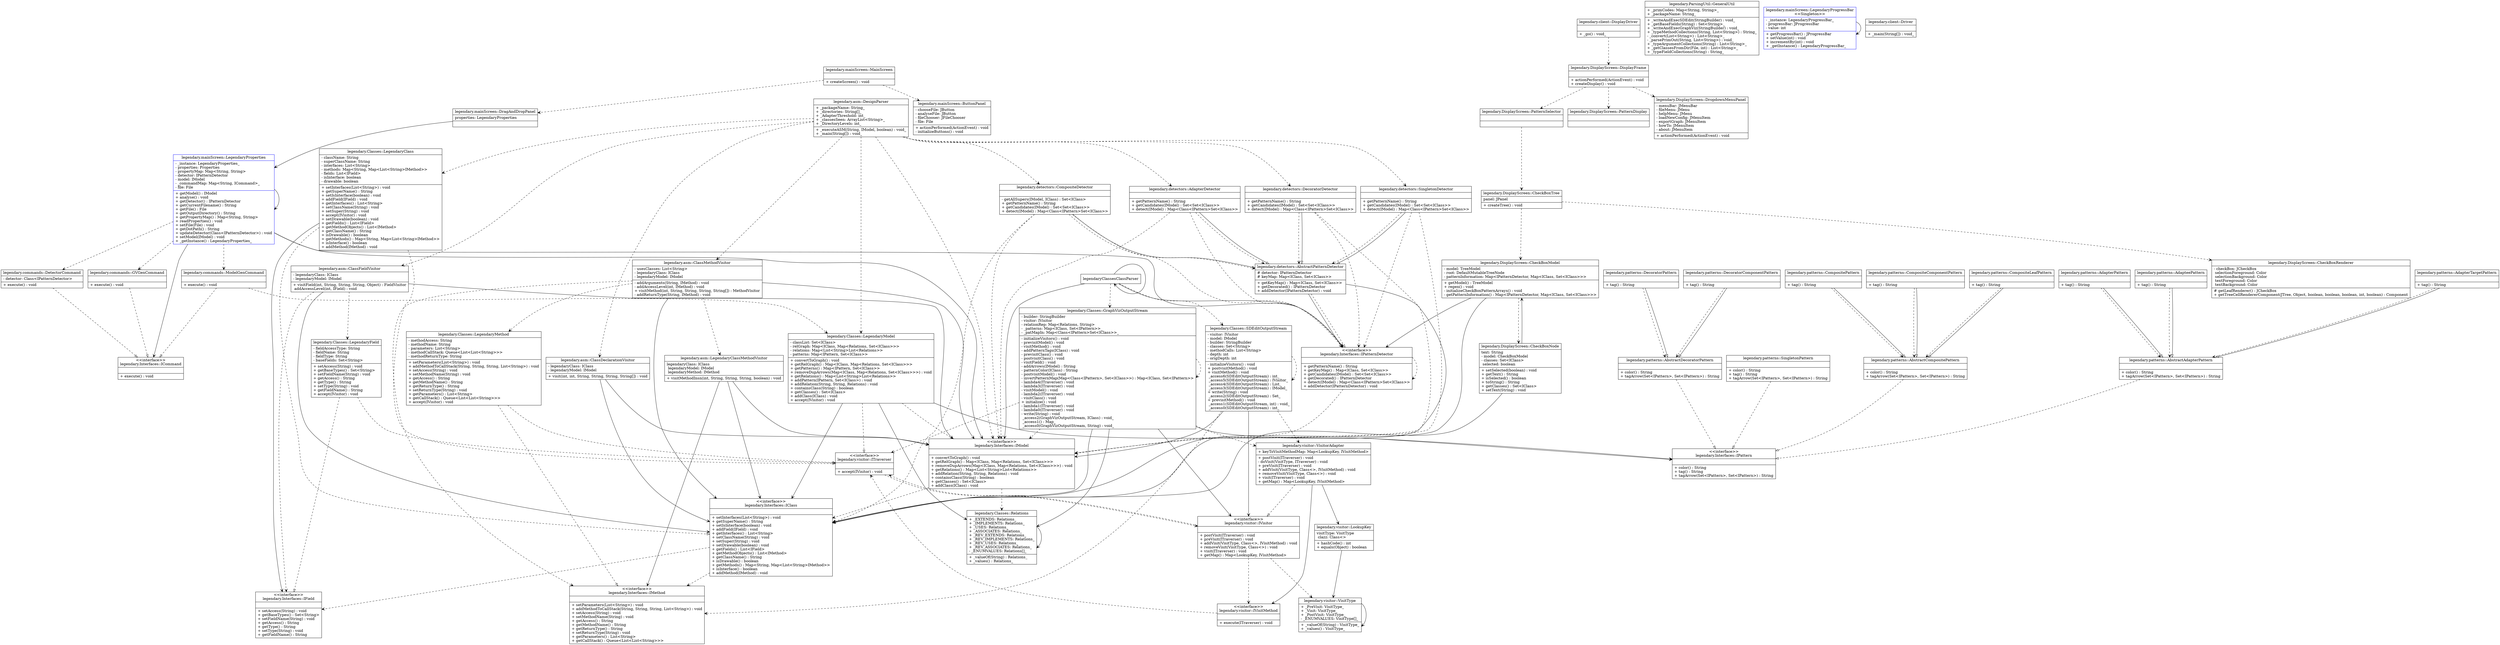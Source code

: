 digraph G{
	node [shape = "record"]
legendaryClassesLegendaryClass [
	label = "{legendary.Classes::LegendaryClass|
	- className: String\l
	- superClassName: String\l
	- interfaces: List\<String\>\l
	- methods: Map\<String, Map\<List\<String\>IMethod\>\>\l
	- fields: List\<IField\>\l
	- isInterface: boolean\l
	- drawable: boolean\l
	|
	+ setInterfaces(List\<String\>) : void\l
	+ getSuperName() : String\l
	+ setIsInterface(boolean) : void\l
	+ addField(IField) : void\l
	+ getInterfaces() : List\<String\>\l
	+ setClassName(String) : void\l
	+ setSuper(String) : void\l
	+ accept(IVisitor) : void\l
	+ setDrawable(boolean) : void\l
	+ getFields() : List\<IField\>\l
	+ getMethodObjects() : List\<IMethod\>\l
	+ getClassName() : String\l
	+ isDrawable() : boolean\l
	+ getMethods() : Map\<String, Map\<List\<String\>IMethod\>\>\l
	+ isInterface() : boolean\l
	+ addMethod(IMethod) : void\l
	}"
	]
legendarycommandsGVGenCommand [
	label = "{legendary.commands::GVGenCommand|
	|
	+ execute() : void\l
	}"
	]
legendaryasmClassMethodVisitor [
	label = "{legendary.asm::ClassMethodVisitor|
	- usesClasses: List\<String\>\l
	- legendaryClass: IClass\l
	- legendaryModel: IModel\l
	|
	- addArguments(String, IMethod) : void\l
	- addAccessLevel(int, IMethod) : void\l
	+ visitMethod(int, String, String, String, String[]) : MethodVisitor\l
	- addReturnType(String, IMethod) : void\l
	}"
	]
legendaryClassesGraphVizOutputStream [
	label = "{legendary.Classes::GraphVizOutputStream|
	- builder: StringBuilder\l
	- visitor: IVisitor\l
	- relationRep: Map\<Relations, String\>\l
	- _patterns: Map\<IClass, Set\<IPattern\>\>_\l
	- _patMapIn: Map\<Class\<IPattern\>Set\<IClass\>\>_\l
	|
	- initializeVisitors() : void\l
	- previsitModel() : void\l
	- visitMethod() : void\l
	- addPatternTags(IClass) : void\l
	- previsitClass() : void\l
	- postvisitClass() : void\l
	- visitField() : void\l
	- addArrows(IModel) : String\l
	- patternColor(IClass) : String\l
	- postvisitModel() : void\l
	- invertPatternMap(Map\<Class\<IPattern\>, Set\<IClass\>\>) : Map\<IClass, Set\<IPattern\>\>\l
	- lambda4(ITraverser) : void\l
	- lambda3(ITraverser) : void\l
	- visitModel() : void\l
	- lambda2(ITraverser) : void\l
	- visitClass() : void\l
	+ initialize() : void\l
	- lambda1(ITraverser) : void\l
	- lambda0(ITraverser) : void\l
	- write(String) : void\l
	 _access2(GraphVizOutputStream, IClass) : void_\l
	 _access1() : Map_\l
	 _access0(GraphVizOutputStream, String) : void_\l
	}"
	]
legendaryvisitorITraverser [
	label = "{\<\<interface\>\>\nlegendary.visitor::ITraverser|
	|
	+ accept(IVisitor) : void\l
	}"
	]
legendarymainScreenLegendaryProperties [
	label = "{legendary.mainScreen::LegendaryProperties\n\<\<Singleton\>\>|
	- _instance: LegendaryProperties_\l
	- properties: Properties\l
	- propertyMap: Map\<String, String\>\l
	- detector: IPatternDetector\l
	- model: IModel\l
	- _commandMap: Map\<String, ICommand\>_\l
	- file: File\l
	|
	+ getModel() : IModel\l
	+ analyse() : void\l
	+ getDetector() : IPatternDetector\l
	+ getCurrentFilename() : String\l
	+ getFile() : File\l
	+ getOutputDirectory() : String\l
	+ getPropertyMap() : Map\<String, String\>\l
	+ readProperties() : void\l
	+ setFile(File) : void\l
	+ getDotPath() : String\l
	+ updateDetector(Class\<IPatternDetector\>) : void\l
	+ setModel(IModel) : void\l
	+ _getInstance() : LegendaryProperties_\l
	}"
	color = blue]
legendaryDisplayScreenPatternDisplay [
	label = "{legendary.DisplayScreen::PatternDisplay|
	|
	}"
	]
legendaryInterfacesIPatternDetector [
	label = "{\<\<interface\>\>\nlegendary.Interfaces::IPatternDetector|
	|
	+ getPatternName() : String\l
	+ getKeyMap() : Map\<IClass, Set\<IClass\>\>\l
	+ getCandidates(IModel) : Set\<Set\<IClass\>\>\l
	+ getDecorated() : IPatternDetector\l
	+ detect(IModel) : Map\<Class\<IPattern\>Set\<IClass\>\>\l
	+ addDetector(IPatternDetector) : void\l
	}"
	]
legendaryClassesLegendaryMethod [
	label = "{legendary.Classes::LegendaryMethod|
	- methodAccess: String\l
	- methodName: String\l
	- parameters: List\<String\>\l
	- methodCallStack: Queue\<List\<List\<String\>\>\>\l
	- methodReturnType: String\l
	|
	+ setParameters(List\<String\>) : void\l
	+ addMethodToCallStack(String, String, String, List\<String\>) : void\l
	+ setAccess(String) : void\l
	+ setMethodName(String) : void\l
	+ getAccess() : String\l
	+ getMethodName() : String\l
	+ getReturnType() : String\l
	+ setReturnType(String) : void\l
	+ getParameters() : List\<String\>\l
	+ getCallStack() : Queue\<List\<List\<String\>\>\>\l
	+ accept(IVisitor) : void\l
	}"
	]
legendaryInterfacesIModel [
	label = "{\<\<interface\>\>\nlegendary.Interfaces::IModel|
	|
	+ convertToGraph() : void\l
	+ getRelGraph() : Map\<IClass, Map\<Relations, Set\<IClass\>\>\>\l
	+ removeDupArrows(Map\<IClass, Map\<Relations, Set\<IClass\>\>\>) : void\l
	+ getRelations() : Map\<List\<String\>List\<Relations\>\>\l
	+ addRelation(String, String, Relations) : void\l
	+ containsClass(String) : boolean\l
	+ getClasses() : Set\<IClass\>\l
	+ addClass(IClass) : void\l
	}"
	]
legendaryInterfacesIMethod [
	label = "{\<\<interface\>\>\nlegendary.Interfaces::IMethod|
	|
	+ setParameters(List\<String\>) : void\l
	+ addMethodToCallStack(String, String, String, List\<String\>) : void\l
	+ setAccess(String) : void\l
	+ setMethodName(String) : void\l
	+ getAccess() : String\l
	+ getMethodName() : String\l
	+ getReturnType() : String\l
	+ setReturnType(String) : void\l
	+ getParameters() : List\<String\>\l
	+ getCallStack() : Queue\<List\<List\<String\>\>\>\l
	}"
	]
legendaryDisplayScreenDisplayFrame [
	label = "{legendary.DisplayScreen::DisplayFrame|
	|
	+ actionPerformed(ActionEvent) : void\l
	+ createDisplay() : void\l
	}"
	]
legendaryParsingUtilGeneralUtil [
	label = "{legendary.ParsingUtil::GeneralUtil|
	+ _primCodes: Map\<String, String\>_\l
	+ _packageName: String_\l
	|
	+ _writeAndExecSDEdit(StringBuilder) : void_\l
	+ _getBaseFields(String) : Set\<String\>_\l
	+ _writeAndExecGraphViz(StringBuilder) : void_\l
	+ _typeMethodCollections(String, List\<String\>) : String_\l
	- _convert(List\<String\>) : List\<String\>_\l
	- _parsePrimOut(String, List\<String\>) : void_\l
	+ _typeArgumentCollections(String) : List\<String\>_\l
	+ _getClassesFromDir(File, int) : List\<String\>_\l
	+ _typeFieldCollections(String) : String_\l
	}"
	]
legendaryvisitorITraverser [
	label = "{\<\<interface\>\>\nlegendary.visitor::ITraverser|
	|
	+ accept(IVisitor) : void\l
	}"
	]
legendaryClassesLegendaryField [
	label = "{legendary.Classes::LegendaryField|
	- fieldAccessType: String\l
	- fieldName: String\l
	- fieldType: String\l
	- baseFields: Set\<String\>\l
	|
	+ setAccess(String) : void\l
	+ getBaseTypes() : Set\<String\>\l
	+ setFieldName(String) : void\l
	+ getAccess() : String\l
	+ getType() : String\l
	+ setType(String) : void\l
	+ getFieldName() : String\l
	+ accept(IVisitor) : void\l
	}"
	]
legendaryInterfacesIClass [
	label = "{\<\<interface\>\>\nlegendary.Interfaces::IClass|
	|
	+ setInterfaces(List\<String\>) : void\l
	+ getSuperName() : String\l
	+ setIsInterface(boolean) : void\l
	+ addField(IField) : void\l
	+ getInterfaces() : List\<String\>\l
	+ setClassName(String) : void\l
	+ setSuper(String) : void\l
	+ setDrawable(boolean) : void\l
	+ getFields() : List\<IField\>\l
	+ getMethodObjects() : List\<IMethod\>\l
	+ getClassName() : String\l
	+ isDrawable() : boolean\l
	+ getMethods() : Map\<String, Map\<List\<String\>IMethod\>\>\l
	+ isInterface() : boolean\l
	+ addMethod(IMethod) : void\l
	}"
	]
legendaryvisitorIVisitor [
	label = "{\<\<interface\>\>\nlegendary.visitor::IVisitor|
	|
	+ postVisit(ITraverser) : void\l
	+ preVisit(ITraverser) : void\l
	+ addVisit(VisitType, Class\<\>, IVisitMethod) : void\l
	+ removeVisit(VisitType, Class\<\>) : void\l
	+ visit(ITraverser) : void\l
	+ getMap() : Map\<LookupKey, IVisitMethod\>\l
	}"
	]
legendaryvisitorVisitType [
	label = "{legendary.visitor::VisitType|
	+ _PreVisit: VisitType_\l
	+ _Visit: VisitType_\l
	+ _PostVisit: VisitType_\l
	- _ENUMVALUES: VisitType[]_\l
	|
	+ _valueOf(String) : VisitType_\l
	+ _values() : VisitType_\l
	}"
	]
legendaryvisitorLookupKey [
	label = "{legendary.visitor::LookupKey|
	 visitType: VisitType\l
	 clazz: Class\<\>\l
	|
	+ hashCode() : int\l
	+ equals(Object) : boolean\l
	}"
	]
legendaryInterfacesIClass [
	label = "{\<\<interface\>\>\nlegendary.Interfaces::IClass|
	|
	+ setInterfaces(List\<String\>) : void\l
	+ getSuperName() : String\l
	+ setIsInterface(boolean) : void\l
	+ addField(IField) : void\l
	+ getInterfaces() : List\<String\>\l
	+ setClassName(String) : void\l
	+ setSuper(String) : void\l
	+ setDrawable(boolean) : void\l
	+ getFields() : List\<IField\>\l
	+ getMethodObjects() : List\<IMethod\>\l
	+ getClassName() : String\l
	+ isDrawable() : boolean\l
	+ getMethods() : Map\<String, Map\<List\<String\>IMethod\>\>\l
	+ isInterface() : boolean\l
	+ addMethod(IMethod) : void\l
	}"
	]
legendaryvisitorITraverser [
	label = "{\<\<interface\>\>\nlegendary.visitor::ITraverser|
	|
	+ accept(IVisitor) : void\l
	}"
	]
legendarymainScreenButtonPanel [
	label = "{legendary.mainScreen::ButtonPanel|
	- chooseFile: JButton\l
	- analyseFile: JButton\l
	- fileChooser: JFileChooser\l
	- file: File\l
	|
	+ actionPerformed(ActionEvent) : void\l
	- initializeButtons() : void\l
	}"
	]
legendaryInterfacesIMethod [
	label = "{\<\<interface\>\>\nlegendary.Interfaces::IMethod|
	|
	+ setParameters(List\<String\>) : void\l
	+ addMethodToCallStack(String, String, String, List\<String\>) : void\l
	+ setAccess(String) : void\l
	+ setMethodName(String) : void\l
	+ getAccess() : String\l
	+ getMethodName() : String\l
	+ getReturnType() : String\l
	+ setReturnType(String) : void\l
	+ getParameters() : List\<String\>\l
	+ getCallStack() : Queue\<List\<List\<String\>\>\>\l
	}"
	]
legendarydetectorsCompositeDetector [
	label = "{legendary.detectors::CompositeDetector|
	|
	- getAllSupers(IModel, IClass) : Set\<IClass\>\l
	+ getPatternName() : String\l
	+ getCandidates(IModel) : Set\<Set\<IClass\>\>\l
	+ detect(IModel) : Map\<Class\<IPattern\>Set\<IClass\>\>\l
	}"
	]
legendarypatternsDecoratorComponentPattern [
	label = "{legendary.patterns::DecoratorComponentPattern|
	|
	+ tag() : String\l
	}"
	]
legendarymainScreenDragAndDropPanel [
	label = "{legendary.mainScreen::DragAndDropPanel|
	 properties: LegendaryProperties\l
	|
	}"
	]
legendaryClassesLegendaryModel [
	label = "{legendary.Classes::LegendaryModel|
	- classList: Set\<IClass\>\l
	- relGraph: Map\<IClass, Map\<Relations, Set\<IClass\>\>\>\l
	- relations: Map\<List\<String\>List\<Relations\>\>\l
	- patterns: Map\<IPattern, Set\<IClass\>\>\l
	|
	+ convertToGraph() : void\l
	+ getRelGraph() : Map\<IClass, Map\<Relations, Set\<IClass\>\>\>\l
	+ getPatterns() : Map\<IPattern, Set\<IClass\>\>\l
	+ removeDupArrows(Map\<IClass, Map\<Relations, Set\<IClass\>\>\>) : void\l
	+ getRelations() : Map\<List\<String\>List\<Relations\>\>\l
	+ addPattern(IPattern, Set\<IClass\>) : void\l
	+ addRelation(String, String, Relations) : void\l
	+ containsClass(String) : boolean\l
	+ getClasses() : Set\<IClass\>\l
	+ addClass(IClass) : void\l
	+ accept(IVisitor) : void\l
	}"
	]
legendarymainScreenLegendaryProgressBar [
	label = "{legendary.mainScreen::LegendaryProgressBar\n\<\<Singleton\>\>|
	- _instance: LegendaryProgressBar_\l
	- progressBar: JProgressBar\l
	- value: int\l
	|
	+ getProgressBar() : JProgressBar\l
	+ setValue(int) : void\l
	+ incrementBy(int) : void\l
	+ _getInstance() : LegendaryProgressBar_\l
	}"
	color = blue]
legendaryInterfacesIPattern [
	label = "{\<\<interface\>\>\nlegendary.Interfaces::IPattern|
	|
	+ color() : String\l
	+ tag() : String\l
	+ tagArrow(Set\<IPattern\>, Set\<IPattern\>) : String\l
	}"
	]
legendarypatternsCompositeComponentPattern [
	label = "{legendary.patterns::CompositeComponentPattern|
	|
	+ tag() : String\l
	}"
	]
legendaryClassesRelations [
	label = "{legendary.Classes::Relations|
	+ _EXTENDS: Relations_\l
	+ _IMPLEMENTS: Relations_\l
	+ _USES: Relations_\l
	+ _ASSOCIATES: Relations_\l
	+ _REV_EXTENDS: Relations_\l
	+ _REV_IMPLEMENTS: Relations_\l
	+ _REV_USES: Relations_\l
	+ _REV_ASSOCIATES: Relations_\l
	- _ENUMVALUES: Relations[]_\l
	|
	+ _valueOf(String) : Relations_\l
	+ _values() : Relations_\l
	}"
	]
legendaryasmClassDeclarationVisitor [
	label = "{legendary.asm::ClassDeclarationVisitor|
	- legendaryClass: IClass\l
	- legendaryModel: IModel\l
	|
	+ visit(int, int, String, String, String, String[]) : void\l
	}"
	]
legendarydetectorsAdapterDetector [
	label = "{legendary.detectors::AdapterDetector|
	|
	+ getPatternName() : String\l
	+ getCandidates(IModel) : Set\<Set\<IClass\>\>\l
	+ detect(IModel) : Map\<Class\<IPattern\>Set\<IClass\>\>\l
	}"
	]
legendaryInterfacesIPatternDetector [
	label = "{\<\<interface\>\>\nlegendary.Interfaces::IPatternDetector|
	|
	+ getPatternName() : String\l
	+ getKeyMap() : Map\<IClass, Set\<IClass\>\>\l
	+ getCandidates(IModel) : Set\<Set\<IClass\>\>\l
	+ getDecorated() : IPatternDetector\l
	+ detect(IModel) : Map\<Class\<IPattern\>Set\<IClass\>\>\l
	+ addDetector(IPatternDetector) : void\l
	}"
	]
legendaryvisitorIVisitor [
	label = "{\<\<interface\>\>\nlegendary.visitor::IVisitor|
	|
	+ postVisit(ITraverser) : void\l
	+ preVisit(ITraverser) : void\l
	+ addVisit(VisitType, Class\<\>, IVisitMethod) : void\l
	+ removeVisit(VisitType, Class\<\>) : void\l
	+ visit(ITraverser) : void\l
	+ getMap() : Map\<LookupKey, IVisitMethod\>\l
	}"
	]
legendaryInterfacesIPatternDetector [
	label = "{\<\<interface\>\>\nlegendary.Interfaces::IPatternDetector|
	|
	+ getPatternName() : String\l
	+ getKeyMap() : Map\<IClass, Set\<IClass\>\>\l
	+ getCandidates(IModel) : Set\<Set\<IClass\>\>\l
	+ getDecorated() : IPatternDetector\l
	+ detect(IModel) : Map\<Class\<IPattern\>Set\<IClass\>\>\l
	+ addDetector(IPatternDetector) : void\l
	}"
	]
legendarypatternsCompositeLeafPattern [
	label = "{legendary.patterns::CompositeLeafPattern|
	|
	+ tag() : String\l
	}"
	]
legendarypatternsAdapteePattern [
	label = "{legendary.patterns::AdapteePattern|
	|
	+ tag() : String\l
	}"
	]
legendaryInterfacesIField [
	label = "{\<\<interface\>\>\nlegendary.Interfaces::IField|
	|
	+ setAccess(String) : void\l
	+ getBaseTypes() : Set\<String\>\l
	+ setFieldName(String) : void\l
	+ getAccess() : String\l
	+ getType() : String\l
	+ setType(String) : void\l
	+ getFieldName() : String\l
	}"
	]
legendaryvisitorITraverser [
	label = "{\<\<interface\>\>\nlegendary.visitor::ITraverser|
	|
	+ accept(IVisitor) : void\l
	}"
	]
legendaryInterfacesIClass [
	label = "{\<\<interface\>\>\nlegendary.Interfaces::IClass|
	|
	+ setInterfaces(List\<String\>) : void\l
	+ getSuperName() : String\l
	+ setIsInterface(boolean) : void\l
	+ addField(IField) : void\l
	+ getInterfaces() : List\<String\>\l
	+ setClassName(String) : void\l
	+ setSuper(String) : void\l
	+ setDrawable(boolean) : void\l
	+ getFields() : List\<IField\>\l
	+ getMethodObjects() : List\<IMethod\>\l
	+ getClassName() : String\l
	+ isDrawable() : boolean\l
	+ getMethods() : Map\<String, Map\<List\<String\>IMethod\>\>\l
	+ isInterface() : boolean\l
	+ addMethod(IMethod) : void\l
	}"
	]
legendaryInterfacesIPattern [
	label = "{\<\<interface\>\>\nlegendary.Interfaces::IPattern|
	|
	+ color() : String\l
	+ tag() : String\l
	+ tagArrow(Set\<IPattern\>, Set\<IPattern\>) : String\l
	}"
	]
legendaryInterfacesIField [
	label = "{\<\<interface\>\>\nlegendary.Interfaces::IField|
	|
	+ setAccess(String) : void\l
	+ getBaseTypes() : Set\<String\>\l
	+ setFieldName(String) : void\l
	+ getAccess() : String\l
	+ getType() : String\l
	+ setType(String) : void\l
	+ getFieldName() : String\l
	}"
	]
legendarypatternsAdapterTargetPattern [
	label = "{legendary.patterns::AdapterTargetPattern|
	|
	+ tag() : String\l
	}"
	]
legendarypatternsAbstractDecoratorPattern [
	label = "{legendary.patterns::AbstractDecoratorPattern|
	|
	+ color() : String\l
	+ tagArrow(Set\<IPattern\>, Set\<IPattern\>) : String\l
	}"
	]
legendarycommandsModelGenCommand [
	label = "{legendary.commands::ModelGenCommand|
	|
	+ execute() : void\l
	}"
	]
legendarypatternsDecoratorPattern [
	label = "{legendary.patterns::DecoratorPattern|
	|
	+ tag() : String\l
	}"
	]
legendaryvisitorVisitType [
	label = "{legendary.visitor::VisitType|
	+ _PreVisit: VisitType_\l
	+ _Visit: VisitType_\l
	+ _PostVisit: VisitType_\l
	- _ENUMVALUES: VisitType[]_\l
	|
	+ _valueOf(String) : VisitType_\l
	+ _values() : VisitType_\l
	}"
	]
legendarycommandsDetectorCommand [
	label = "{legendary.commands::DetectorCommand|
	- detector: Class\<IPatternDetector\>\l
	|
	+ execute() : void\l
	}"
	]
legendaryInterfacesICommand [
	label = "{\<\<interface\>\>\nlegendary.Interfaces::ICommand|
	|
	+ execute() : void\l
	}"
	]
legendaryInterfacesIPattern [
	label = "{\<\<interface\>\>\nlegendary.Interfaces::IPattern|
	|
	+ color() : String\l
	+ tag() : String\l
	+ tagArrow(Set\<IPattern\>, Set\<IPattern\>) : String\l
	}"
	]
legendarypatternsCompositePattern [
	label = "{legendary.patterns::CompositePattern|
	|
	+ tag() : String\l
	}"
	]
legendarydetectorsDecoratorDetector [
	label = "{legendary.detectors::DecoratorDetector|
	|
	+ getPatternName() : String\l
	+ getCandidates(IModel) : Set\<Set\<IClass\>\>\l
	+ detect(IModel) : Map\<Class\<IPattern\>Set\<IClass\>\>\l
	}"
	]
legendarypatternsAbstractCompositePattern [
	label = "{legendary.patterns::AbstractCompositePattern|
	|
	+ color() : String\l
	+ tagArrow(Set\<IPattern\>, Set\<IPattern\>) : String\l
	}"
	]
legendaryInterfacesIModel [
	label = "{\<\<interface\>\>\nlegendary.Interfaces::IModel|
	|
	+ convertToGraph() : void\l
	+ getRelGraph() : Map\<IClass, Map\<Relations, Set\<IClass\>\>\>\l
	+ removeDupArrows(Map\<IClass, Map\<Relations, Set\<IClass\>\>\>) : void\l
	+ getRelations() : Map\<List\<String\>List\<Relations\>\>\l
	+ addRelation(String, String, Relations) : void\l
	+ containsClass(String) : boolean\l
	+ getClasses() : Set\<IClass\>\l
	+ addClass(IClass) : void\l
	}"
	]
legendaryDisplayScreenPatternSelector [
	label = "{legendary.DisplayScreen::PatternSelector|
	|
	}"
	]
legendaryInterfacesICommand [
	label = "{\<\<interface\>\>\nlegendary.Interfaces::ICommand|
	|
	+ execute() : void\l
	}"
	]
legendaryInterfacesICommand [
	label = "{\<\<interface\>\>\nlegendary.Interfaces::ICommand|
	|
	+ execute() : void\l
	}"
	]
legendaryDisplayScreenCheckBoxRenderer [
	label = "{legendary.DisplayScreen::CheckBoxRenderer|
	- checkBox: JCheckBox\l
	 selectionForeground: Color\l
	 selectionBackground: Color\l
	 textForeground: Color\l
	 textBackground: Color\l
	|
	# getLeafRenderer() : JCheckBox\l
	+ getTreeCellRendererComponent(JTree, Object, boolean, boolean, boolean, int, boolean) : Component\l
	}"
	]
legendaryasmDesignParser [
	label = "{legendary.asm::DesignParser|
	+ _packageName: String_\l
	+ _directories: String[]_\l
	+ _AdapterThreshold: int_\l
	+ _classesSeen: ArrayList\<String\>_\l
	+ _DirectoryLevels: int_\l
	|
	+ _executeASM(String, IModel, boolean) : void_\l
	+ _main(String[]) : void_\l
	}"
	]
legendaryclientDisplayDriver [
	label = "{legendary.client::DisplayDriver|
	|
	+ _go() : void_\l
	}"
	]
legendarydetectorsAbstractPatternDetector [
	label = "{legendary.detectors::AbstractPatternDetector|
	# detector: IPatternDetector\l
	# keyMap: Map\<IClass, Set\<IClass\>\>\l
	|
	+ getKeyMap() : Map\<IClass, Set\<IClass\>\>\l
	+ getDecorated() : IPatternDetector\l
	+ addDetector(IPatternDetector) : void\l
	}"
	]
legendaryInterfacesIModel [
	label = "{\<\<interface\>\>\nlegendary.Interfaces::IModel|
	|
	+ convertToGraph() : void\l
	+ getRelGraph() : Map\<IClass, Map\<Relations, Set\<IClass\>\>\>\l
	+ removeDupArrows(Map\<IClass, Map\<Relations, Set\<IClass\>\>\>) : void\l
	+ getRelations() : Map\<List\<String\>List\<Relations\>\>\l
	+ addRelation(String, String, Relations) : void\l
	+ containsClass(String) : boolean\l
	+ getClasses() : Set\<IClass\>\l
	+ addClass(IClass) : void\l
	}"
	]
legendaryDisplayScreenCheckBoxTree [
	label = "{legendary.DisplayScreen::CheckBoxTree|
	 panel: JPanel\l
	|
	+ createTree() : void\l
	}"
	]
legendaryDisplayScreenCheckBoxNode [
	label = "{legendary.DisplayScreen::CheckBoxNode|
	 text: String\l
	- model: CheckBoxModel\l
	- classes: Set\<IClass\>\l
	 selected: boolean\l
	|
	+ setSelected(boolean) : void\l
	+ getText() : String\l
	+ isSelected() : boolean\l
	+ toString() : String\l
	+ getClasses() : Set\<IClass\>\l
	+ setText(String) : void\l
	}"
	]
legendarymainScreenLegendaryProperties [
	label = "{legendary.mainScreen::LegendaryProperties|
	- _instance: LegendaryProperties_\l
	- properties: Properties\l
	- propertyMap: Map\<String, String\>\l
	- detector: IPatternDetector\l
	- model: IModel\l
	- _commandMap: Map\<String, ICommand\>_\l
	- file: File\l
	|
	+ getModel() : IModel\l
	+ analyse() : void\l
	+ getDetector() : IPatternDetector\l
	+ getCurrentFilename() : String\l
	+ getFile() : File\l
	+ getOutputDirectory() : String\l
	+ getPropertyMap() : Map\<String, String\>\l
	+ readProperties() : void\l
	+ setFile(File) : void\l
	+ getDotPath() : String\l
	+ updateDetector(Class\<IPatternDetector\>) : void\l
	+ setModel(IModel) : void\l
	+ _getInstance() : LegendaryProperties_\l
	}"
	]
legendarymainScreenMainScreen [
	label = "{legendary.mainScreen::MainScreen|
	|
	+ createScreen() : void\l
	}"
	]
legendaryvisitorIVisitor [
	label = "{\<\<interface\>\>\nlegendary.visitor::IVisitor|
	|
	+ postVisit(ITraverser) : void\l
	+ preVisit(ITraverser) : void\l
	+ addVisit(VisitType, Class\<\>, IVisitMethod) : void\l
	+ removeVisit(VisitType, Class\<\>) : void\l
	+ visit(ITraverser) : void\l
	+ getMap() : Map\<LookupKey, IVisitMethod\>\l
	}"
	]
legendaryclientDriver [
	label = "{legendary.client::Driver|
	|
	+ _main(String[]) : void_\l
	}"
	]
legendaryInterfacesICommand [
	label = "{\<\<interface\>\>\nlegendary.Interfaces::ICommand|
	|
	+ execute() : void\l
	}"
	]
legendarypatternsSingletonPattern [
	label = "{legendary.patterns::SingletonPattern|
	|
	+ color() : String\l
	+ tag() : String\l
	+ tagArrow(Set\<IPattern\>, Set\<IPattern\>) : String\l
	}"
	]
legendaryasmLegendaryClassMethodVisitor [
	label = "{legendary.asm::LegendaryClassMethodVisitor|
	 legendaryClass: IClass\l
	 legendaryModel: IModel\l
	 legendaryMethod: IMethod\l
	|
	+ visitMethodInsn(int, String, String, String, boolean) : void\l
	}"
	]
legendaryClassesSDEditOutputStream [
	label = "{legendary.Classes::SDEditOutputStream|
	- visitor: IVisitor\l
	- model: IModel\l
	- builder: StringBuilder\l
	- classes: Set\<String\>\l
	- methodCalls: List\<String\>\l
	- depth: int\l
	- origDepth: int\l
	|
	- initializeVisitors() : void\l
	+ postvisitMethod() : void\l
	+ visitMethod() : void\l
	 _access6(SDEditOutputStream) : int_\l
	 _access5(SDEditOutputStream) : IVisitor_\l
	 _access4(SDEditOutputStream) : List_\l
	 _access3(SDEditOutputStream) : IModel_\l
	+ write(String) : void\l
	 _access2(SDEditOutputStream) : Set_\l
	+ previsitMethod() : void\l
	 _access1(SDEditOutputStream, int) : void_\l
	 _access0(SDEditOutputStream) : int_\l
	}"
	]
legendarypatternsAdapterPattern [
	label = "{legendary.patterns::AdapterPattern|
	|
	+ tag() : String\l
	}"
	]
legendaryvisitorVisitorAdapter [
	label = "{legendary.visitor::VisitorAdapter|
	+ keyToVisitMethodMap: Map\<LookupKey, IVisitMethod\>\l
	|
	+ postVisit(ITraverser) : void\l
	- doVisit(VisitType, ITraverser) : void\l
	+ preVisit(ITraverser) : void\l
	+ addVisit(VisitType, Class\<\>, IVisitMethod) : void\l
	+ removeVisit(VisitType, Class\<\>) : void\l
	+ visit(ITraverser) : void\l
	+ getMap() : Map\<LookupKey, IVisitMethod\>\l
	}"
	]
legendaryInterfacesIMethod [
	label = "{\<\<interface\>\>\nlegendary.Interfaces::IMethod|
	|
	+ setParameters(List\<String\>) : void\l
	+ addMethodToCallStack(String, String, String, List\<String\>) : void\l
	+ setAccess(String) : void\l
	+ setMethodName(String) : void\l
	+ getAccess() : String\l
	+ getMethodName() : String\l
	+ getReturnType() : String\l
	+ setReturnType(String) : void\l
	+ getParameters() : List\<String\>\l
	+ getCallStack() : Queue\<List\<List\<String\>\>\>\l
	}"
	]
legendarypatternsAbstractAdapterPattern [
	label = "{legendary.patterns::AbstractAdapterPattern|
	|
	+ color() : String\l
	+ tagArrow(Set\<IPattern\>, Set\<IPattern\>) : String\l
	}"
	]
legendarydetectorsSingletonDetector [
	label = "{legendary.detectors::SingletonDetector|
	|
	+ getPatternName() : String\l
	+ getCandidates(IModel) : Set\<Set\<IClass\>\>\l
	+ detect(IModel) : Map\<Class\<IPattern\>Set\<IClass\>\>\l
	}"
	]
legendaryDisplayScreenCheckBoxModel [
	label = "{legendary.DisplayScreen::CheckBoxModel|
	- model: TreeModel\l
	- root: DefaultMutableTreeNode\l
	- patternInformation: Map\<IPatternDetector, Map\<IClass, Set\<IClass\>\>\>\l
	|
	+ getModel() : TreeModel\l
	+ regen() : void\l
	- initializeCheckBoxPatternArrays() : void\l
	- getPatternInformation() : Map\<IPatternDetector, Map\<IClass, Set\<IClass\>\>\>\l
	}"
	]
legendaryasmClassFieldVisitor [
	label = "{legendary.asm::ClassFieldVisitor|
	- legendaryClass: IClass\l
	- legendaryModel: IModel\l
	|
	+ visitField(int, String, String, String, Object) : FieldVisitor\l
	 addAccessLevel(int, IField) : void\l
	}"
	]
legendaryvisitorIVisitMethod [
	label = "{\<\<interface\>\>\nlegendary.visitor::IVisitMethod|
	|
	+ execute(ITraverser) : void\l
	}"
	]
legendaryInterfacesIPattern [
	label = "{\<\<interface\>\>\nlegendary.Interfaces::IPattern|
	|
	+ color() : String\l
	+ tag() : String\l
	+ tagArrow(Set\<IPattern\>, Set\<IPattern\>) : String\l
	}"
	]
legendaryInterfacesIPattern [
	label = "{\<\<interface\>\>\nlegendary.Interfaces::IPattern|
	|
	+ color() : String\l
	+ tag() : String\l
	+ tagArrow(Set\<IPattern\>, Set\<IPattern\>) : String\l
	}"
	]
legendaryvisitorITraverser [
	label = "{\<\<interface\>\>\nlegendary.visitor::ITraverser|
	|
	+ accept(IVisitor) : void\l
	}"
	]
legendaryDisplayScreenDropdownMenuPanel [
	label = "{legendary.DisplayScreen::DropdownMenuPanel|
	- menuBar: JMenuBar\l
	- fileMenu: JMenu\l
	- helpMenu: JMenu\l
	- loadNewConfig: JMenuItem\l
	- exportGraph: JMenuItem\l
	- howTo: JMenuItem\l
	- about: JMenuItem\l
	|
	+ actionPerformed(ActionEvent) : void\l
	}"
	]
	edge [style = "solid"] [arrowhead = "open"]
	[label = ""]legendaryClassesLegendaryClass->legendaryInterfacesIField
	edge [style = "dashed"] [arrowhead = "empty"]
	[label = ""]legendaryClassesLegendaryClass->legendaryInterfacesIClass
	edge [style = "dashed"] [arrowhead = "empty"]
	[label = ""]legendaryClassesLegendaryClass->legendaryvisitorITraverser
	edge [style = "dashed"] [arrowhead = "empty"]
	[label = ""]legendarycommandsGVGenCommand->legendaryInterfacesICommand
	edge [style = "dashed"] [arrowhead = "open"]
	[label = ""]legendaryasmClassMethodVisitor->legendaryClassesLegendaryMethod
	edge [style = "dashed"] [arrowhead = "open"]
	[label = ""]legendaryasmClassMethodVisitor->legendaryInterfacesIMethod
	edge [style = "dashed"] [arrowhead = "open"]
	[label = ""]legendaryasmClassMethodVisitor->legendaryasmLegendaryClassMethodVisitor
	edge [style = "solid"] [arrowhead = "open"]
	[label = ""]legendaryasmClassMethodVisitor->legendaryInterfacesIModel
	edge [style = "solid"] [arrowhead = "open"]
	[label = ""]legendaryasmClassMethodVisitor->legendaryInterfacesIClass
	edge [style = "dashed"] [arrowhead = "open"]
	[label = ""]legendaryClassesGraphVizOutputStream->legendaryInterfacesIModel
	edge [style = "dashed"] [arrowhead = "open"]
	[label = ""]legendaryClassesGraphVizOutputStream->legendaryClassesGraphVizOutputStream
	edge [style = "dashed"] [arrowhead = "open"]
	[label = ""]legendaryClassesGraphVizOutputStream->legendaryvisitorITraverser
	edge [style = "dashed"] [arrowhead = "open"]
	[label = ""]legendaryClassesGraphVizOutputStream->legendaryvisitorVisitorAdapter
	edge [style = "solid"] [arrowhead = "open"]
	[label = ""]legendaryClassesGraphVizOutputStream->legendaryInterfacesIPattern
	edge [style = "solid"] [arrowhead = "open"]
	[label = ""]legendaryClassesGraphVizOutputStream->legendaryClassesRelations
	edge [style = "solid"] [arrowhead = "open"]
	[label = ""]legendaryClassesGraphVizOutputStream->legendaryInterfacesIClass
	edge [style = "solid"] [arrowhead = "open"]
	[label = ""]legendaryClassesGraphVizOutputStream->legendaryvisitorIVisitor
	edge [style = "dashed"] [arrowhead = "open"]
	[label = ""]legendaryvisitorITraverser->legendaryvisitorIVisitor
	edge [style = "dashed"] [arrowhead = "open"]
	[label = ""]legendarymainScreenLegendaryProperties->legendarycommandsModelGenCommand
	edge [style = "dashed"] [arrowhead = "open"]
	[label = ""]legendarymainScreenLegendaryProperties->legendarycommandsGVGenCommand
	edge [style = "dashed"] [arrowhead = "open"]
	[label = ""]legendarymainScreenLegendaryProperties->legendarycommandsDetectorCommand
	edge [style = "solid"] [arrowhead = "open"]
	[label = ""]legendarymainScreenLegendaryProperties->legendarymainScreenLegendaryProperties
	edge [style = "solid"] [arrowhead = "open"]
	[label = ""]legendarymainScreenLegendaryProperties->legendaryInterfacesIModel
	edge [style = "solid"] [arrowhead = "open"]
	[label = ""]legendarymainScreenLegendaryProperties->legendaryInterfacesIPatternDetector
	edge [style = "solid"] [arrowhead = "open"]
	[label = ""]legendarymainScreenLegendaryProperties->legendaryInterfacesICommand
	edge [style = "dashed"] [arrowhead = "open"]
	[label = ""]legendaryInterfacesIPatternDetector->legendaryInterfacesIModel
	edge [style = "dashed"] [arrowhead = "open"]
	[label = ""]legendaryInterfacesIPatternDetector->legendaryInterfacesIPatternDetector
	edge [style = "dashed"] [arrowhead = "empty"]
	[label = ""]legendaryClassesLegendaryMethod->legendaryInterfacesIMethod
	edge [style = "dashed"] [arrowhead = "empty"]
	[label = ""]legendaryClassesLegendaryMethod->legendaryvisitorITraverser
	edge [style = "dashed"] [arrowhead = "open"]
	[label = ""]legendaryInterfacesIModel->legendaryClassesRelations
	edge [style = "dashed"] [arrowhead = "open"]
	[label = ""]legendaryInterfacesIModel->legendaryInterfacesIClass
	edge [style = "dashed"] [arrowhead = "open"]
	[label = ""]legendaryDisplayScreenDisplayFrame->legendaryDisplayScreenPatternDisplay
	edge [style = "dashed"] [arrowhead = "open"]
	[label = ""]legendaryDisplayScreenDisplayFrame->legendaryDisplayScreenDropdownMenuPanel
	edge [style = "dashed"] [arrowhead = "open"]
	[label = ""]legendaryDisplayScreenDisplayFrame->legendaryDisplayScreenPatternSelector
	edge [style = "dashed"] [arrowhead = "empty"]
	[label = ""]legendaryClassesLegendaryField->legendaryvisitorITraverser
	edge [style = "dashed"] [arrowhead = "empty"]
	[label = ""]legendaryClassesLegendaryField->legendaryInterfacesIField
	edge [style = "dashed"] [arrowhead = "open"]
	[label = ""]legendaryInterfacesIClass->legendaryInterfacesIMethod
	edge [style = "dashed"] [arrowhead = "open"]
	[label = ""]legendaryInterfacesIClass->legendaryInterfacesIField
	edge [style = "dashed"] [arrowhead = "open"]
	[label = ""]legendaryvisitorIVisitor->legendaryvisitorVisitType
	edge [style = "dashed"] [arrowhead = "open"]
	[label = ""]legendaryvisitorIVisitor->legendaryvisitorITraverser
	edge [style = "dashed"] [arrowhead = "open"]
	[label = ""]legendaryvisitorIVisitor->legendaryvisitorIVisitMethod
	edge [style = "solid"] [arrowhead = "open"]
	[label = ""]legendaryvisitorVisitType->legendaryvisitorVisitType
	edge [style = "solid"] [arrowhead = "open"]
	[label = ""]legendaryvisitorLookupKey->legendaryvisitorVisitType
	edge [style = "dashed"] [arrowhead = "open"]
	[label = ""]legendarydetectorsCompositeDetector->legendarydetectorsAbstractPatternDetector
	edge [style = "dashed"] [arrowhead = "open"]
	[label = ""]legendarydetectorsCompositeDetector->legendaryInterfacesIModel
	edge [style = "dashed"] [arrowhead = "open"]
	[label = ""]legendarydetectorsCompositeDetector->legendaryInterfacesIPatternDetector
	edge [style = "dashed"] [arrowhead = "open"]
	[label = ""]legendarydetectorsCompositeDetector->legendaryInterfacesIClass
	edge [style = "solid"] [arrowhead = "empty"]
	[label = ""]legendarydetectorsCompositeDetector->legendarydetectorsAbstractPatternDetector
	edge [style = "dashed"] [arrowhead = "open"]
	[label = ""]legendarypatternsDecoratorComponentPattern->legendarypatternsAbstractDecoratorPattern
	edge [style = "solid"] [arrowhead = "empty"]
	[label = ""]legendarypatternsDecoratorComponentPattern->legendarypatternsAbstractDecoratorPattern
	edge [style = "solid"] [arrowhead = "open"]
	[label = ""]legendarymainScreenDragAndDropPanel->legendarymainScreenLegendaryProperties
	edge [style = "solid"] [arrowhead = "open"]
	[label = ""]legendaryClassesLegendaryModel->legendaryInterfacesIPattern
	edge [style = "solid"] [arrowhead = "open"]
	[label = ""]legendaryClassesLegendaryModel->legendaryClassesRelations
	edge [style = "solid"] [arrowhead = "open"]
	[label = ""]legendaryClassesLegendaryModel->legendaryInterfacesIClass
	edge [style = "dashed"] [arrowhead = "empty"]
	[label = ""]legendaryClassesLegendaryModel->legendaryInterfacesIModel
	edge [style = "dashed"] [arrowhead = "empty"]
	[label = ""]legendaryClassesLegendaryModel->legendaryvisitorITraverser
	edge [style = "solid"] [arrowhead = "open"]
	[label = ""]legendarymainScreenLegendaryProgressBar->legendarymainScreenLegendaryProgressBar
	edge [style = "dashed"] [arrowhead = "open"]
	[label = ""]legendarypatternsCompositeComponentPattern->legendarypatternsAbstractCompositePattern
	edge [style = "solid"] [arrowhead = "empty"]
	[label = ""]legendarypatternsCompositeComponentPattern->legendarypatternsAbstractCompositePattern
	edge [style = "solid"] [arrowhead = "open"]
	[label = ""]legendaryClassesRelations->legendaryClassesRelations
	edge [style = "solid"] [arrowhead = "open"]
	[label = ""]legendaryasmClassDeclarationVisitor->legendaryInterfacesIModel
	edge [style = "solid"] [arrowhead = "open"]
	[label = ""]legendaryasmClassDeclarationVisitor->legendaryInterfacesIClass
	edge [style = "dashed"] [arrowhead = "open"]
	[label = ""]legendarydetectorsAdapterDetector->legendarydetectorsAbstractPatternDetector
	edge [style = "dashed"] [arrowhead = "open"]
	[label = ""]legendarydetectorsAdapterDetector->legendaryInterfacesIModel
	edge [style = "dashed"] [arrowhead = "open"]
	[label = ""]legendarydetectorsAdapterDetector->legendaryInterfacesIPatternDetector
	edge [style = "solid"] [arrowhead = "empty"]
	[label = ""]legendarydetectorsAdapterDetector->legendarydetectorsAbstractPatternDetector
	edge [style = "dashed"] [arrowhead = "open"]
	[label = ""]legendarypatternsCompositeLeafPattern->legendarypatternsAbstractCompositePattern
	edge [style = "solid"] [arrowhead = "empty"]
	[label = ""]legendarypatternsCompositeLeafPattern->legendarypatternsAbstractCompositePattern
	edge [style = "dashed"] [arrowhead = "open"]
	[label = ""]legendarypatternsAdapteePattern->legendarypatternsAbstractAdapterPattern
	edge [style = "solid"] [arrowhead = "empty"]
	[label = ""]legendarypatternsAdapteePattern->legendarypatternsAbstractAdapterPattern
	edge [style = "dashed"] [arrowhead = "open"]
	[label = ""]legendarypatternsAdapterTargetPattern->legendarypatternsAbstractAdapterPattern
	edge [style = "solid"] [arrowhead = "empty"]
	[label = ""]legendarypatternsAdapterTargetPattern->legendarypatternsAbstractAdapterPattern
	edge [style = "dashed"] [arrowhead = "empty"]
	[label = ""]legendarypatternsAbstractDecoratorPattern->legendaryInterfacesIPattern
	edge [style = "dashed"] [arrowhead = "open"]
	[label = ""]legendarycommandsModelGenCommand->legendaryClassesLegendaryModel
	edge [style = "dashed"] [arrowhead = "empty"]
	[label = ""]legendarycommandsModelGenCommand->legendaryInterfacesICommand
	edge [style = "dashed"] [arrowhead = "open"]
	[label = ""]legendarypatternsDecoratorPattern->legendarypatternsAbstractDecoratorPattern
	edge [style = "solid"] [arrowhead = "empty"]
	[label = ""]legendarypatternsDecoratorPattern->legendarypatternsAbstractDecoratorPattern
	edge [style = "dashed"] [arrowhead = "empty"]
	[label = ""]legendarycommandsDetectorCommand->legendaryInterfacesICommand
	edge [style = "dashed"] [arrowhead = "open"]
	[label = ""]legendarypatternsCompositePattern->legendarypatternsAbstractCompositePattern
	edge [style = "solid"] [arrowhead = "empty"]
	[label = ""]legendarypatternsCompositePattern->legendarypatternsAbstractCompositePattern
	edge [style = "dashed"] [arrowhead = "open"]
	[label = ""]legendarydetectorsDecoratorDetector->legendaryInterfacesIModel
	edge [style = "dashed"] [arrowhead = "open"]
	[label = ""]legendarydetectorsDecoratorDetector->legendarydetectorsAbstractPatternDetector
	edge [style = "dashed"] [arrowhead = "open"]
	[label = ""]legendarydetectorsDecoratorDetector->legendaryInterfacesIPatternDetector
	edge [style = "solid"] [arrowhead = "empty"]
	[label = ""]legendarydetectorsDecoratorDetector->legendarydetectorsAbstractPatternDetector
	edge [style = "dashed"] [arrowhead = "empty"]
	[label = ""]legendarypatternsAbstractCompositePattern->legendaryInterfacesIPattern
	edge [style = "dashed"] [arrowhead = "open"]
	[label = ""]legendaryDisplayScreenPatternSelector->legendaryDisplayScreenCheckBoxTree
	edge [style = "dashed"] [arrowhead = "open"]
	[label = ""]legendaryasmDesignParser->legendaryasmClassMethodVisitor
	edge [style = "dashed"] [arrowhead = "open"]
	[label = ""]legendaryasmDesignParser->legendarydetectorsDecoratorDetector
	edge [style = "dashed"] [arrowhead = "open"]
	[label = ""]legendaryasmDesignParser->legendaryInterfacesIModel
	edge [style = "dashed"] [arrowhead = "open"]
	[label = ""]legendaryasmDesignParser->legendaryasmClassFieldVisitor
	edge [style = "dashed"] [arrowhead = "open"]
	[label = ""]legendaryasmDesignParser->legendarydetectorsCompositeDetector
	edge [style = "dashed"] [arrowhead = "open"]
	[label = ""]legendaryasmDesignParser->legendaryClassesLegendaryClass
	edge [style = "dashed"] [arrowhead = "open"]
	[label = ""]legendaryasmDesignParser->legendaryasmClassDeclarationVisitor
	edge [style = "dashed"] [arrowhead = "open"]
	[label = ""]legendaryasmDesignParser->legendarydetectorsSingletonDetector
	edge [style = "dashed"] [arrowhead = "open"]
	[label = ""]legendaryasmDesignParser->legendaryClassesLegendaryModel
	edge [style = "dashed"] [arrowhead = "open"]
	[label = ""]legendaryasmDesignParser->legendarydetectorsAdapterDetector
	edge [style = "dashed"] [arrowhead = "open"]
	[label = ""]legendaryclientDisplayDriver->legendaryDisplayScreenDisplayFrame
	edge [style = "solid"] [arrowhead = "open"]
	[label = ""]legendarydetectorsAbstractPatternDetector->legendaryInterfacesIPatternDetector
	edge [style = "solid"] [arrowhead = "open"]
	[label = ""]legendarydetectorsAbstractPatternDetector->legendaryInterfacesIClass
	edge [style = "dashed"] [arrowhead = "empty"]
	[label = ""]legendarydetectorsAbstractPatternDetector->legendaryInterfacesIPatternDetector
	edge [style = "dashed"] [arrowhead = "open"]
	[label = ""]legendaryDisplayScreenCheckBoxTree->legendaryDisplayScreenCheckBoxRenderer
	edge [style = "dashed"] [arrowhead = "open"]
	[label = ""]legendaryDisplayScreenCheckBoxTree->legendaryDisplayScreenCheckBoxModel
	edge [style = "solid"] [arrowhead = "open"]
	[label = ""]legendaryDisplayScreenCheckBoxNode->legendaryInterfacesIClass
	edge [style = "solid"] [arrowhead = "open"]
	[label = ""]legendaryDisplayScreenCheckBoxNode->legendaryDisplayScreenCheckBoxModel
	edge [style = "dashed"] [arrowhead = "open"]
	[label = ""]legendarymainScreenMainScreen->legendarymainScreenDragAndDropPanel
	edge [style = "dashed"] [arrowhead = "open"]
	[label = ""]legendarymainScreenMainScreen->legendarymainScreenButtonPanel
	edge [style = "dashed"] [arrowhead = "empty"]
	[label = ""]legendarypatternsSingletonPattern->legendaryInterfacesIPattern
	edge [style = "solid"] [arrowhead = "open"]
	[label = ""]legendaryasmLegendaryClassMethodVisitor->legendaryInterfacesIMethod
	edge [style = "solid"] [arrowhead = "open"]
	[label = ""]legendaryasmLegendaryClassMethodVisitor->legendaryInterfacesIModel
	edge [style = "solid"] [arrowhead = "open"]
	[label = ""]legendaryasmLegendaryClassMethodVisitor->legendaryInterfacesIClass
	edge [style = "dashed"] [arrowhead = "open"]
	[label = ""]legendaryClassesSDEditOutputStream->legendaryInterfacesIMethod
	edge [style = "dashed"] [arrowhead = "open"]
	[label = ""]legendaryClassesSDEditOutputStream->legendaryClassesSDEditOutputStream
	edge [style = "dashed"] [arrowhead = "open"]
	[label = ""]legendaryClassesSDEditOutputStream->legendaryvisitorVisitorAdapter
	edge [style = "solid"] [arrowhead = "open"]
	[label = ""]legendaryClassesSDEditOutputStream->legendaryInterfacesIModel
	edge [style = "solid"] [arrowhead = "open"]
	[label = ""]legendaryClassesSDEditOutputStream->legendaryvisitorIVisitor
	edge [style = "dashed"] [arrowhead = "open"]
	[label = ""]legendarypatternsAdapterPattern->legendarypatternsAbstractAdapterPattern
	edge [style = "solid"] [arrowhead = "empty"]
	[label = ""]legendarypatternsAdapterPattern->legendarypatternsAbstractAdapterPattern
	edge [style = "solid"] [arrowhead = "open"]
	[label = ""]legendaryvisitorVisitorAdapter->legendaryvisitorLookupKey
	edge [style = "solid"] [arrowhead = "open"]
	[label = ""]legendaryvisitorVisitorAdapter->legendaryvisitorIVisitMethod
	edge [style = "dashed"] [arrowhead = "empty"]
	[label = ""]legendaryvisitorVisitorAdapter->legendaryvisitorIVisitor
	edge [style = "dashed"] [arrowhead = "open"]
	[label = ""]legendaryClassesClassParser->legendaryClassesGraphVizOutputStream
	edge [style = "dashed"] [arrowhead = "open"]
	[label = ""]legendaryClassesClassParser->legendaryClassesSDEditOutputStream
	edge [style = "solid"] [arrowhead = "open"]
	[label = ""]legendaryClassesClassParser->legendaryInterfacesIModel
	edge [style = "solid"] [arrowhead = "open"]
	[label = ""]legendaryClassesClassParser->legendaryInterfacesIPatternDetector
	edge [style = "solid"] [arrowhead = "open"]
	[label = ""]legendaryClassesClassParser->legendaryClassesClassParser
	edge [style = "dashed"] [arrowhead = "empty"]
	[label = ""]legendarypatternsAbstractAdapterPattern->legendaryInterfacesIPattern
	edge [style = "dashed"] [arrowhead = "open"]
	[label = ""]legendarydetectorsSingletonDetector->legendarydetectorsAbstractPatternDetector
	edge [style = "dashed"] [arrowhead = "open"]
	[label = ""]legendarydetectorsSingletonDetector->legendaryInterfacesIModel
	edge [style = "dashed"] [arrowhead = "open"]
	[label = ""]legendarydetectorsSingletonDetector->legendaryInterfacesIPatternDetector
	edge [style = "solid"] [arrowhead = "empty"]
	[label = ""]legendarydetectorsSingletonDetector->legendarydetectorsAbstractPatternDetector
	edge [style = "dashed"] [arrowhead = "open"]
	[label = ""]legendaryDisplayScreenCheckBoxModel->legendaryDisplayScreenCheckBoxNode
	edge [style = "solid"] [arrowhead = "open"]
	[label = ""]legendaryDisplayScreenCheckBoxModel->legendaryInterfacesIPatternDetector
	edge [style = "solid"] [arrowhead = "open"]
	[label = ""]legendaryDisplayScreenCheckBoxModel->legendaryInterfacesIClass
	edge [style = "dashed"] [arrowhead = "open"]
	[label = ""]legendaryasmClassFieldVisitor->legendaryClassesLegendaryField
	edge [style = "dashed"] [arrowhead = "open"]
	[label = ""]legendaryasmClassFieldVisitor->legendaryInterfacesIField
	edge [style = "solid"] [arrowhead = "open"]
	[label = ""]legendaryasmClassFieldVisitor->legendaryInterfacesIModel
	edge [style = "solid"] [arrowhead = "open"]
	[label = ""]legendaryasmClassFieldVisitor->legendaryInterfacesIClass
	edge [style = "dashed"] [arrowhead = "open"]
	[label = ""]legendaryvisitorIVisitMethod->legendaryvisitorITraverser
}